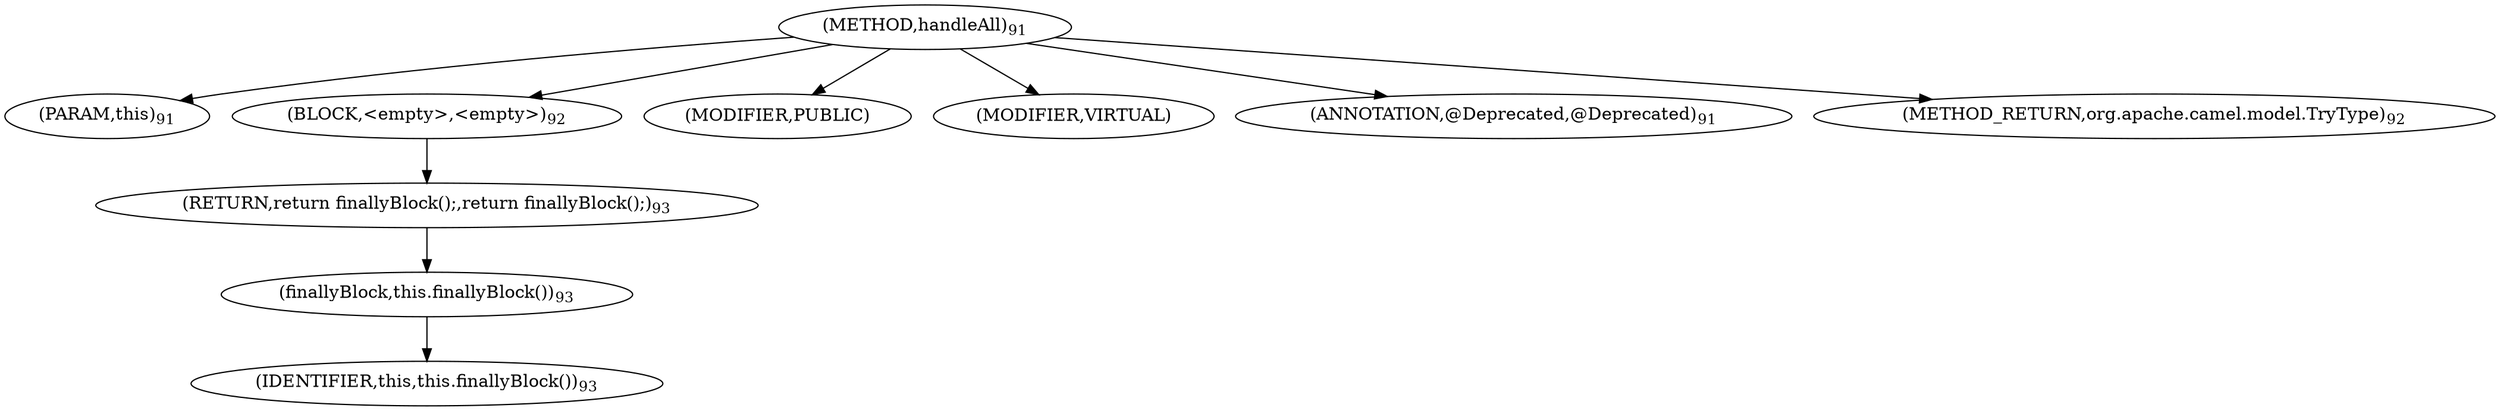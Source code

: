 digraph "handleAll" {  
"174" [label = <(METHOD,handleAll)<SUB>91</SUB>> ]
"18" [label = <(PARAM,this)<SUB>91</SUB>> ]
"175" [label = <(BLOCK,&lt;empty&gt;,&lt;empty&gt;)<SUB>92</SUB>> ]
"176" [label = <(RETURN,return finallyBlock();,return finallyBlock();)<SUB>93</SUB>> ]
"177" [label = <(finallyBlock,this.finallyBlock())<SUB>93</SUB>> ]
"17" [label = <(IDENTIFIER,this,this.finallyBlock())<SUB>93</SUB>> ]
"178" [label = <(MODIFIER,PUBLIC)> ]
"179" [label = <(MODIFIER,VIRTUAL)> ]
"180" [label = <(ANNOTATION,@Deprecated,@Deprecated)<SUB>91</SUB>> ]
"181" [label = <(METHOD_RETURN,org.apache.camel.model.TryType)<SUB>92</SUB>> ]
  "174" -> "18" 
  "174" -> "175" 
  "174" -> "178" 
  "174" -> "179" 
  "174" -> "180" 
  "174" -> "181" 
  "175" -> "176" 
  "176" -> "177" 
  "177" -> "17" 
}
